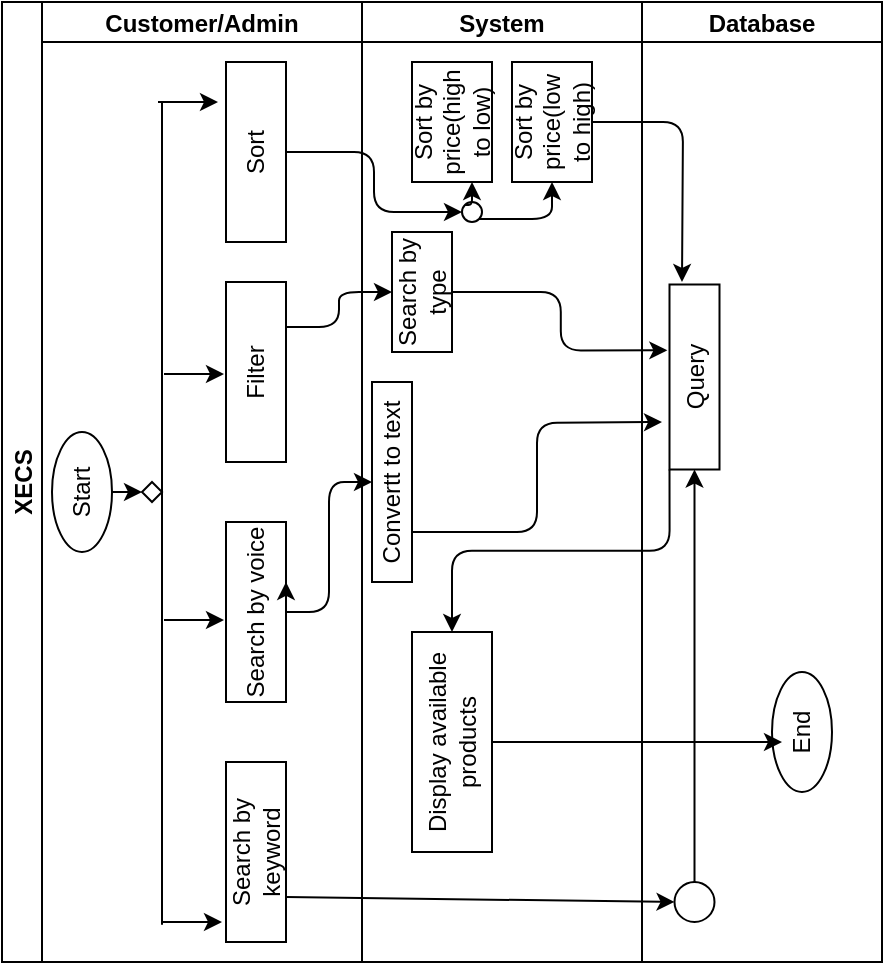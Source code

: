 <mxfile>
    <diagram id="XRlnul9ZuTM57sLA9FZB" name="Page-1">
        <mxGraphModel dx="592" dy="470" grid="1" gridSize="10" guides="1" tooltips="1" connect="1" arrows="1" fold="1" page="1" pageScale="1" pageWidth="850" pageHeight="1100" background="#FFFFFF" math="0" shadow="0">
            <root>
                <mxCell id="0"/>
                <mxCell id="1" parent="0"/>
                <mxCell id="6" value="XECS" style="swimlane;childLayout=stackLayout;resizeParent=1;resizeParentMax=0;startSize=20;horizontal=0;horizontalStack=1;fillColor=none;strokeColor=#000000;fontColor=#000000;" parent="1" vertex="1">
                    <mxGeometry x="230" width="440" height="480" as="geometry"/>
                </mxCell>
                <mxCell id="7" value="Customer/Admin" style="swimlane;startSize=20;fillColor=none;strokeColor=#000000;fontColor=#000000;" parent="6" vertex="1">
                    <mxGeometry x="20" width="160" height="480" as="geometry"/>
                </mxCell>
                <mxCell id="30" style="edgeStyle=none;html=1;exitX=0.5;exitY=1;exitDx=0;exitDy=0;entryX=0;entryY=0.5;entryDx=0;entryDy=0;fillColor=none;strokeColor=#000000;fontColor=#000000;" parent="7" source="10" target="24" edge="1">
                    <mxGeometry relative="1" as="geometry"/>
                </mxCell>
                <mxCell id="10" value="Start&lt;br&gt;" style="ellipse;whiteSpace=wrap;html=1;rotation=-90;fillColor=none;strokeColor=#000000;fontColor=#000000;" parent="7" vertex="1">
                    <mxGeometry x="-10" y="230" width="60" height="30" as="geometry"/>
                </mxCell>
                <mxCell id="24" value="" style="rhombus;whiteSpace=wrap;html=1;fillColor=none;strokeColor=#000000;fontColor=#000000;" parent="7" vertex="1">
                    <mxGeometry x="50" y="240" width="10" height="10" as="geometry"/>
                </mxCell>
                <mxCell id="26" value="" style="group;movable=0;resizable=0;rotatable=0;deletable=0;editable=0;connectable=0;" parent="7" vertex="1" connectable="0">
                    <mxGeometry x="92" y="30" width="30" height="440" as="geometry"/>
                </mxCell>
                <mxCell id="12" value="Search by keyword" style="rounded=0;whiteSpace=wrap;html=1;rotation=-90;fillColor=none;strokeColor=#000000;fontColor=#000000;" parent="26" vertex="1">
                    <mxGeometry x="-30" y="380" width="90" height="30" as="geometry"/>
                </mxCell>
                <mxCell id="14" value="Search by voice" style="rounded=0;whiteSpace=wrap;html=1;rotation=-90;fillColor=none;strokeColor=#000000;fontColor=#000000;" parent="26" vertex="1">
                    <mxGeometry x="-30" y="260" width="90" height="30" as="geometry"/>
                </mxCell>
                <mxCell id="15" value="Filter" style="rounded=0;whiteSpace=wrap;html=1;rotation=-90;fillColor=none;strokeColor=#000000;fontColor=#000000;" parent="26" vertex="1">
                    <mxGeometry x="-30" y="140" width="90" height="30" as="geometry"/>
                </mxCell>
                <mxCell id="16" value="Sort" style="rounded=0;whiteSpace=wrap;html=1;rotation=-90;fillColor=none;strokeColor=#000000;fontColor=#000000;" parent="26" vertex="1">
                    <mxGeometry x="-30" y="30" width="90" height="30" as="geometry"/>
                </mxCell>
                <mxCell id="27" style="edgeStyle=none;html=1;exitX=0.5;exitY=1;exitDx=0;exitDy=0;entryX=0.667;entryY=1;entryDx=0;entryDy=0;entryPerimeter=0;fillColor=none;strokeColor=#000000;fontColor=#000000;" parent="26" source="14" target="14" edge="1">
                    <mxGeometry relative="1" as="geometry"/>
                </mxCell>
                <mxCell id="31" value="" style="endArrow=none;html=1;fillColor=none;strokeColor=#000000;fontColor=#000000;" parent="7" edge="1">
                    <mxGeometry width="50" height="50" relative="1" as="geometry">
                        <mxPoint x="60" y="461.389" as="sourcePoint"/>
                        <mxPoint x="60" y="50" as="targetPoint"/>
                    </mxGeometry>
                </mxCell>
                <mxCell id="35" value="" style="endArrow=classic;html=1;fillColor=none;strokeColor=#000000;fontColor=#000000;" parent="7" edge="1">
                    <mxGeometry width="50" height="50" relative="1" as="geometry">
                        <mxPoint x="60" y="460" as="sourcePoint"/>
                        <mxPoint x="90" y="460" as="targetPoint"/>
                    </mxGeometry>
                </mxCell>
                <mxCell id="36" value="" style="endArrow=classic;html=1;fillColor=none;strokeColor=#000000;fontColor=#000000;" parent="7" edge="1">
                    <mxGeometry width="50" height="50" relative="1" as="geometry">
                        <mxPoint x="61" y="309" as="sourcePoint"/>
                        <mxPoint x="91" y="309" as="targetPoint"/>
                    </mxGeometry>
                </mxCell>
                <mxCell id="37" value="" style="endArrow=classic;html=1;fillColor=none;strokeColor=#000000;fontColor=#000000;" parent="7" edge="1">
                    <mxGeometry width="50" height="50" relative="1" as="geometry">
                        <mxPoint x="61" y="186" as="sourcePoint"/>
                        <mxPoint x="91" y="186" as="targetPoint"/>
                    </mxGeometry>
                </mxCell>
                <mxCell id="38" value="" style="endArrow=classic;html=1;fillColor=none;strokeColor=#000000;fontColor=#000000;" parent="7" edge="1">
                    <mxGeometry width="50" height="50" relative="1" as="geometry">
                        <mxPoint x="58" y="50" as="sourcePoint"/>
                        <mxPoint x="88" y="50" as="targetPoint"/>
                    </mxGeometry>
                </mxCell>
                <mxCell id="8" value="System" style="swimlane;startSize=20;fillColor=none;strokeColor=#000000;fontColor=#000000;" parent="6" vertex="1">
                    <mxGeometry x="180" width="140" height="480" as="geometry"/>
                </mxCell>
                <mxCell id="18" value="Convertt to text" style="rounded=0;whiteSpace=wrap;html=1;rotation=-90;fillColor=none;strokeColor=#000000;fontColor=#000000;" parent="8" vertex="1">
                    <mxGeometry x="-35" y="230" width="100" height="20" as="geometry"/>
                </mxCell>
                <mxCell id="17" value="Display available products" style="rounded=0;whiteSpace=wrap;html=1;rotation=-90;fillColor=none;strokeColor=#000000;fontColor=#000000;" parent="8" vertex="1">
                    <mxGeometry x="-10" y="350" width="110" height="40" as="geometry"/>
                </mxCell>
                <mxCell id="19" value="Search by type" style="rounded=0;whiteSpace=wrap;html=1;rotation=-90;fillColor=none;strokeColor=#000000;fontColor=#000000;" parent="8" vertex="1">
                    <mxGeometry y="130" width="60" height="30" as="geometry"/>
                </mxCell>
                <mxCell id="20" value="Sort by price(high to low)" style="rounded=0;whiteSpace=wrap;html=1;rotation=-90;fillColor=none;strokeColor=#000000;fontColor=#000000;" parent="8" vertex="1">
                    <mxGeometry x="15" y="40" width="60" height="40" as="geometry"/>
                </mxCell>
                <mxCell id="21" value="Sort by price(low to high)" style="rounded=0;whiteSpace=wrap;html=1;rotation=-90;fillColor=none;strokeColor=#000000;fontColor=#000000;" parent="8" vertex="1">
                    <mxGeometry x="65" y="40" width="60" height="40" as="geometry"/>
                </mxCell>
                <mxCell id="62" style="edgeStyle=orthogonalEdgeStyle;html=1;exitX=0;exitY=0;exitDx=0;exitDy=0;entryX=0;entryY=0.75;entryDx=0;entryDy=0;fillColor=none;strokeColor=#000000;fontColor=#000000;" parent="8" source="43" target="20" edge="1">
                    <mxGeometry relative="1" as="geometry"/>
                </mxCell>
                <mxCell id="64" style="edgeStyle=orthogonalEdgeStyle;html=1;exitX=1;exitY=1;exitDx=0;exitDy=0;entryX=0;entryY=0.5;entryDx=0;entryDy=0;fillColor=none;strokeColor=#000000;fontColor=#000000;" parent="8" source="43" target="21" edge="1">
                    <mxGeometry relative="1" as="geometry"/>
                </mxCell>
                <mxCell id="43" value="" style="ellipse;whiteSpace=wrap;html=1;aspect=fixed;fillColor=none;strokeColor=#000000;fontColor=#000000;" parent="8" vertex="1">
                    <mxGeometry x="50" y="100" width="10" height="10" as="geometry"/>
                </mxCell>
                <mxCell id="9" value="Database" style="swimlane;startSize=20;fillColor=none;strokeColor=#000000;fontColor=#000000;" parent="6" vertex="1">
                    <mxGeometry x="320" width="120" height="480" as="geometry"/>
                </mxCell>
                <mxCell id="22" value="Query" style="rounded=0;whiteSpace=wrap;html=1;rotation=-90;fillColor=none;strokeColor=#000000;fontColor=#000000;" parent="9" vertex="1">
                    <mxGeometry x="-20" y="175" width="92.5" height="25" as="geometry"/>
                </mxCell>
                <mxCell id="67" style="edgeStyle=orthogonalEdgeStyle;html=1;exitX=0.5;exitY=0;exitDx=0;exitDy=0;entryX=0;entryY=0.5;entryDx=0;entryDy=0;fillColor=none;strokeColor=#000000;fontColor=#000000;" parent="9" source="41" target="22" edge="1">
                    <mxGeometry relative="1" as="geometry"/>
                </mxCell>
                <mxCell id="41" value="" style="ellipse;whiteSpace=wrap;html=1;aspect=fixed;fillColor=none;strokeColor=#000000;fontColor=#000000;" parent="9" vertex="1">
                    <mxGeometry x="16.25" y="440" width="20" height="20" as="geometry"/>
                </mxCell>
                <mxCell id="11" value="End" style="ellipse;whiteSpace=wrap;html=1;rotation=-90;fillColor=none;strokeColor=#000000;fontColor=#000000;" parent="9" vertex="1">
                    <mxGeometry x="50" y="350" width="60" height="30" as="geometry"/>
                </mxCell>
                <mxCell id="47" style="edgeStyle=none;html=1;exitX=0.25;exitY=1;exitDx=0;exitDy=0;entryX=0;entryY=0.5;entryDx=0;entryDy=0;fillColor=none;strokeColor=#000000;fontColor=#000000;" parent="6" source="12" target="41" edge="1">
                    <mxGeometry relative="1" as="geometry"/>
                </mxCell>
                <mxCell id="51" style="edgeStyle=orthogonalEdgeStyle;html=1;exitX=0.5;exitY=1;exitDx=0;exitDy=0;entryX=0.5;entryY=0;entryDx=0;entryDy=0;fillColor=none;strokeColor=#000000;fontColor=#000000;" parent="6" source="14" target="18" edge="1">
                    <mxGeometry relative="1" as="geometry"/>
                </mxCell>
                <mxCell id="53" style="edgeStyle=orthogonalEdgeStyle;html=1;exitX=0;exitY=0;exitDx=0;exitDy=0;entryX=1;entryY=0.5;entryDx=0;entryDy=0;fillColor=none;strokeColor=#000000;fontColor=#000000;" parent="6" source="22" target="17" edge="1">
                    <mxGeometry relative="1" as="geometry"/>
                </mxCell>
                <mxCell id="54" style="edgeStyle=orthogonalEdgeStyle;html=1;exitX=0.75;exitY=1;exitDx=0;exitDy=0;entryX=0.5;entryY=0;entryDx=0;entryDy=0;fillColor=none;strokeColor=#000000;fontColor=#000000;" parent="6" source="15" target="19" edge="1">
                    <mxGeometry relative="1" as="geometry"/>
                </mxCell>
                <mxCell id="55" style="edgeStyle=orthogonalEdgeStyle;html=1;exitX=0.5;exitY=1;exitDx=0;exitDy=0;entryX=0.644;entryY=-0.043;entryDx=0;entryDy=0;entryPerimeter=0;fillColor=none;strokeColor=#000000;fontColor=#000000;" parent="6" source="19" target="22" edge="1">
                    <mxGeometry relative="1" as="geometry"/>
                </mxCell>
                <mxCell id="61" style="edgeStyle=orthogonalEdgeStyle;html=1;exitX=0.5;exitY=1;exitDx=0;exitDy=0;entryX=0;entryY=0.5;entryDx=0;entryDy=0;fillColor=none;strokeColor=#000000;fontColor=#000000;" parent="6" source="16" target="43" edge="1">
                    <mxGeometry relative="1" as="geometry"/>
                </mxCell>
                <mxCell id="52" style="edgeStyle=orthogonalEdgeStyle;html=1;exitX=0.25;exitY=1;exitDx=0;exitDy=0;fillColor=none;strokeColor=#000000;fontColor=#000000;" parent="1" source="18" edge="1">
                    <mxGeometry relative="1" as="geometry">
                        <mxPoint x="560" y="210" as="targetPoint"/>
                    </mxGeometry>
                </mxCell>
                <mxCell id="65" style="edgeStyle=orthogonalEdgeStyle;html=1;exitX=0.5;exitY=1;exitDx=0;exitDy=0;fillColor=none;strokeColor=#000000;fontColor=#000000;" parent="1" source="21" edge="1">
                    <mxGeometry relative="1" as="geometry">
                        <mxPoint x="570" y="140" as="targetPoint"/>
                    </mxGeometry>
                </mxCell>
                <mxCell id="66" style="edgeStyle=orthogonalEdgeStyle;html=1;exitX=0.5;exitY=1;exitDx=0;exitDy=0;fillColor=none;strokeColor=#000000;fontColor=#000000;" parent="1" source="17" edge="1">
                    <mxGeometry relative="1" as="geometry">
                        <mxPoint x="620" y="370" as="targetPoint"/>
                    </mxGeometry>
                </mxCell>
            </root>
        </mxGraphModel>
    </diagram>
</mxfile>